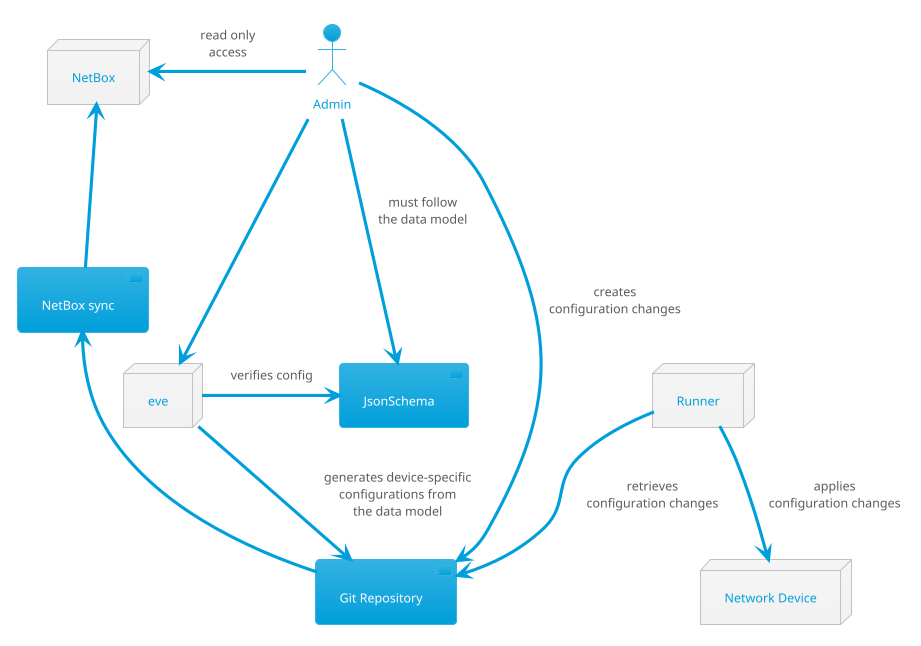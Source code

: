 @startuml name Git as Source of Truth

!theme bluegray
skinparam DefaultTextAlignment center
skinparam BackgroundColor White
skinparam Dpi 100

' node RESTAPI as "REST API"
component Syncer as "NetBox sync"
node NetBox
' node Topology as "Topology\nMaker"
node eve
component Repository as "Git Repository"
node Runner
node NetworkDevice as "Network Device"
component JsonSchema
actor Admin


' RESTAPI --> JsonSchema
' RESTAPI -right-> Repository
Repository -up-> Syncer
Syncer -up-> NetBox
' Topology -up-> RESTAPI
' Admin -right-> Topology: views\ntopology diagrams
eve -down-> Repository: generates device-specific\nconfigurations from\nthe data model
eve -right-> JsonSchema: verifies config
Admin -down--> eve
Admin -down-> JsonSchema: must follow\nthe data model
Admin -down-> Repository: creates\nconfiguration changes
' Admin -down-> RESTAPI: uses\nquery tools
Admin -left-> NetBox: read only\naccess
Runner -down-> Repository: retrieves\nconfiguration changes
Runner -down-> NetworkDevice: applies\nconfiguration changes
@enduml
